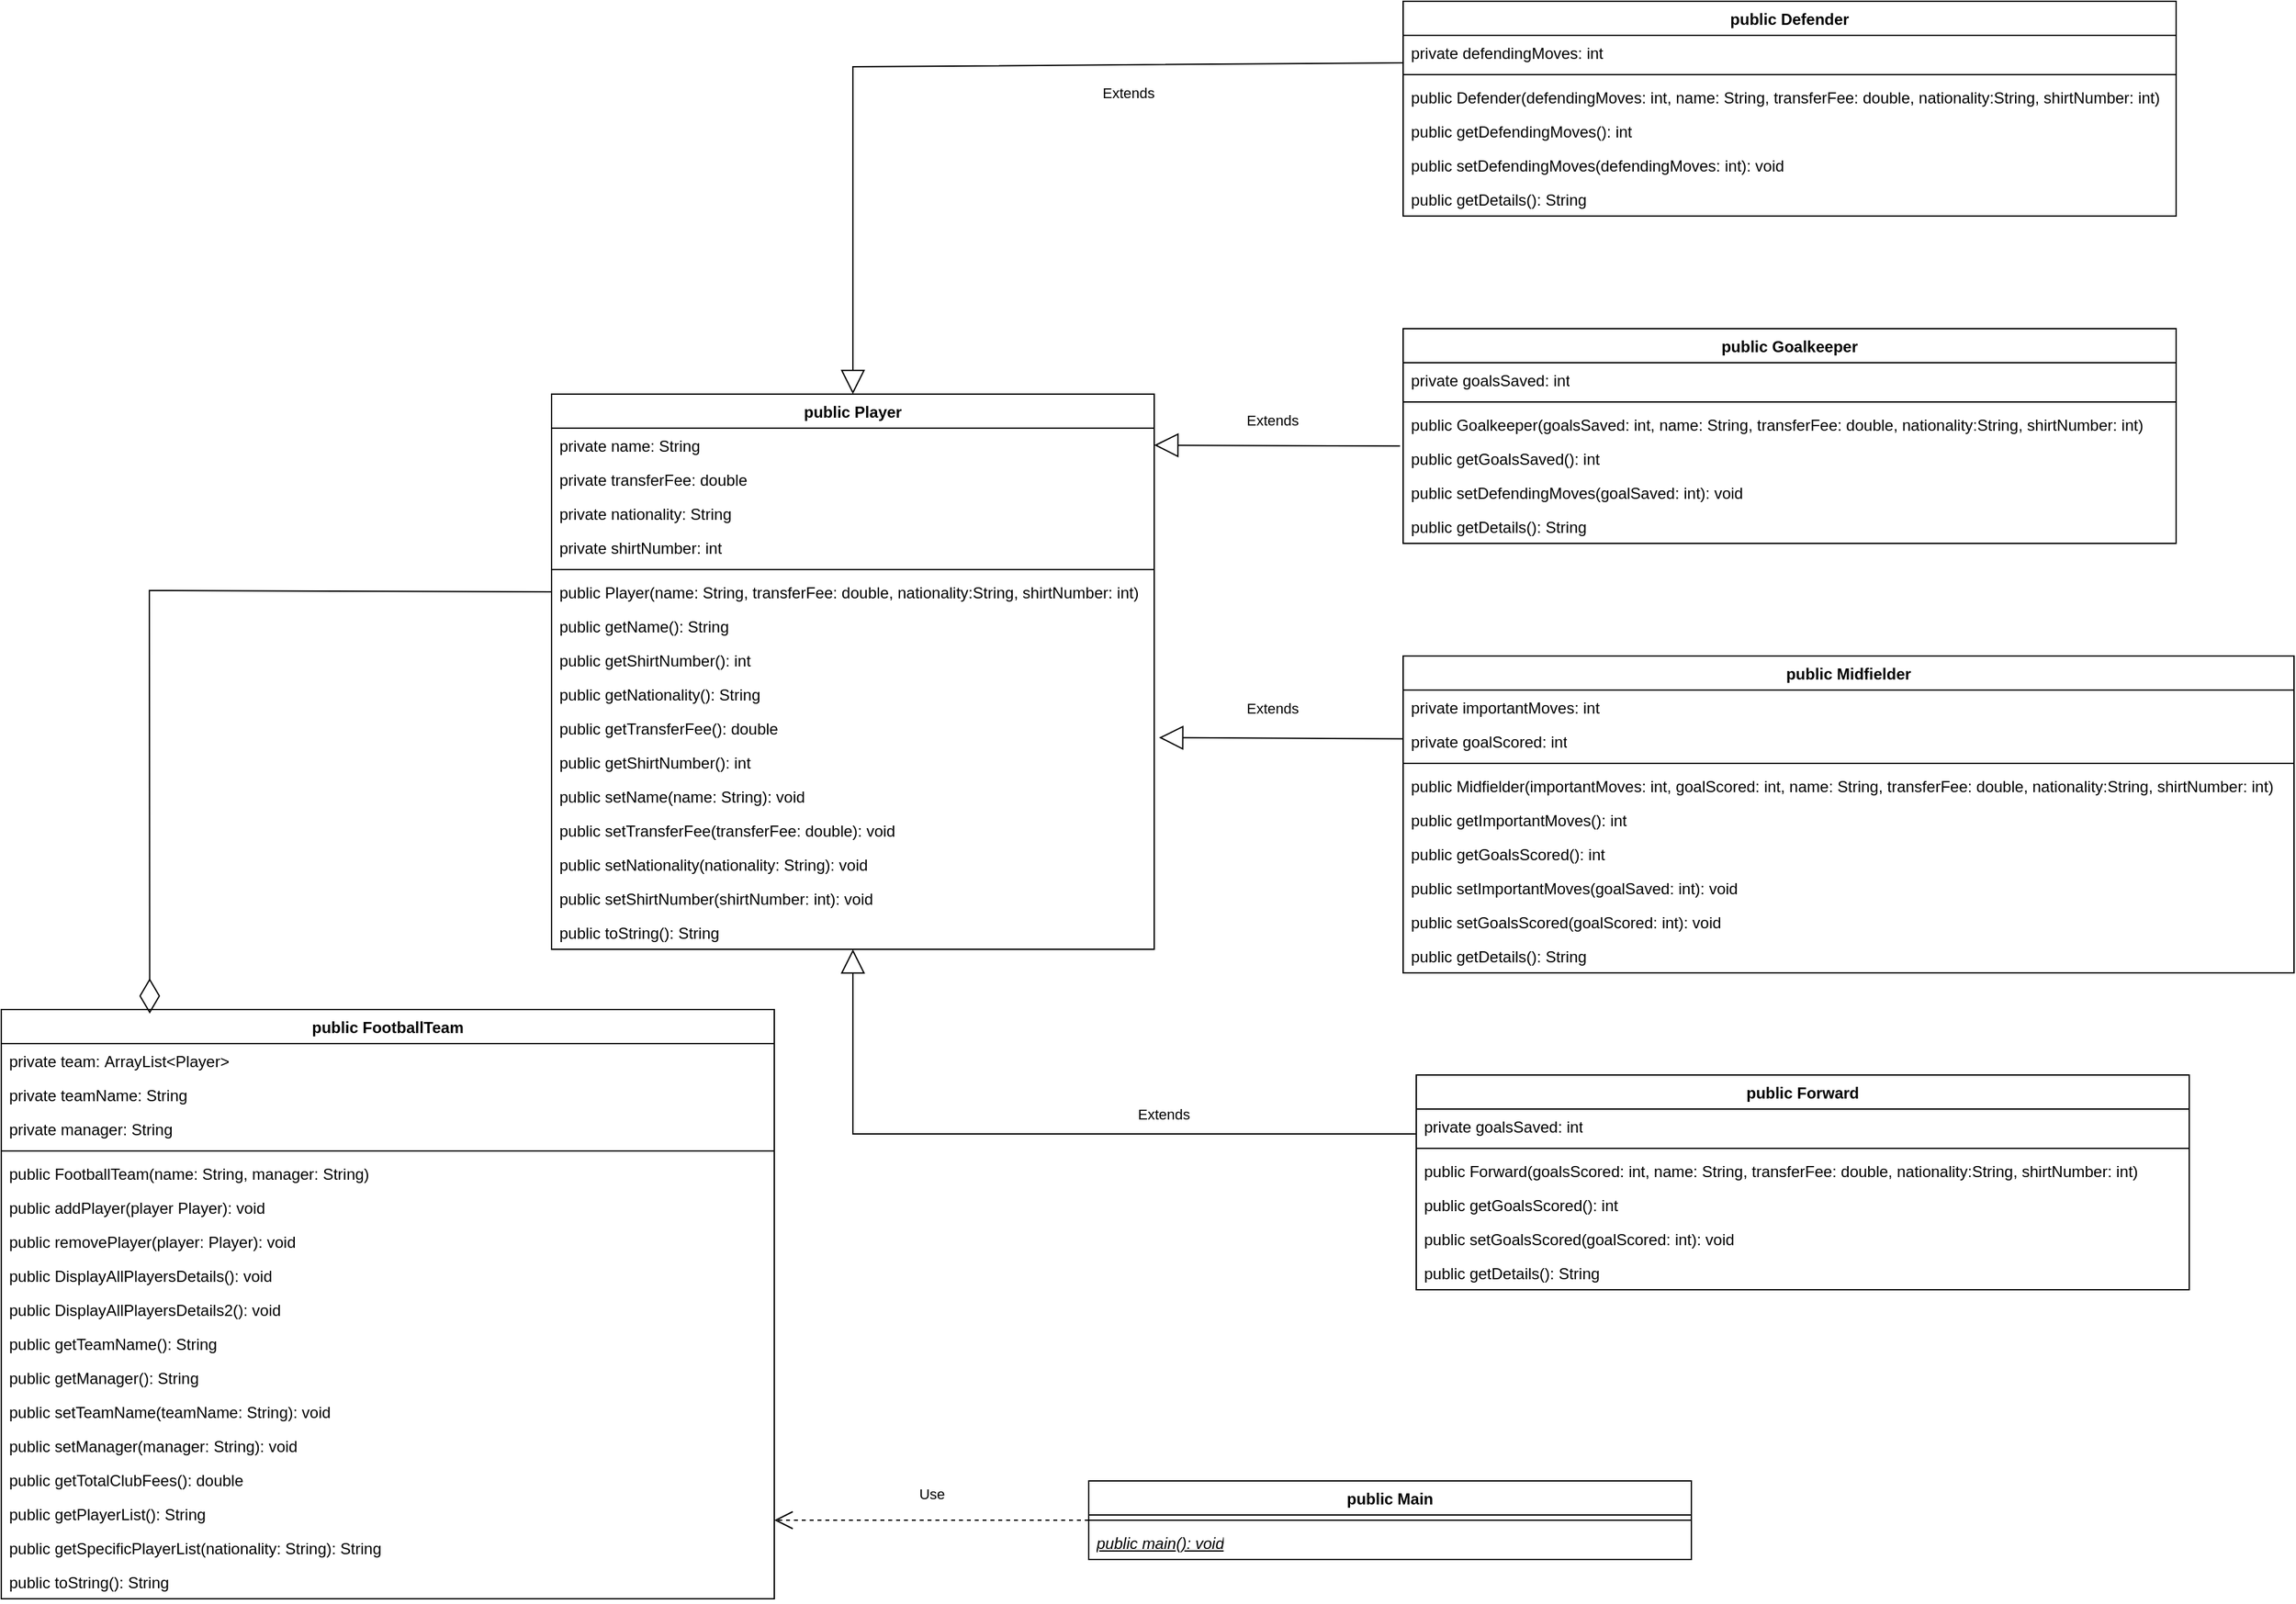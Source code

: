 <mxfile version="22.0.3" type="device">
  <diagram name="Page-1" id="KKcUXzIKnii6OouCtwDt">
    <mxGraphModel dx="2688" dy="1025" grid="1" gridSize="10" guides="1" tooltips="1" connect="1" arrows="1" fold="1" page="1" pageScale="1" pageWidth="1169" pageHeight="827" math="0" shadow="0">
      <root>
        <mxCell id="0" />
        <mxCell id="1" parent="0" />
        <mxCell id="H3LuBVv3YTx0aNF6VlYz-1" value="public Player" style="swimlane;fontStyle=1;align=center;verticalAlign=top;childLayout=stackLayout;horizontal=1;startSize=26;horizontalStack=0;resizeParent=1;resizeParentMax=0;resizeLast=0;collapsible=1;marginBottom=0;whiteSpace=wrap;html=1;" vertex="1" parent="1">
          <mxGeometry x="-350" y="550" width="460" height="424" as="geometry" />
        </mxCell>
        <mxCell id="H3LuBVv3YTx0aNF6VlYz-2" value="private name: String" style="text;strokeColor=none;fillColor=none;align=left;verticalAlign=top;spacingLeft=4;spacingRight=4;overflow=hidden;rotatable=0;points=[[0,0.5],[1,0.5]];portConstraint=eastwest;whiteSpace=wrap;html=1;" vertex="1" parent="H3LuBVv3YTx0aNF6VlYz-1">
          <mxGeometry y="26" width="460" height="26" as="geometry" />
        </mxCell>
        <mxCell id="H3LuBVv3YTx0aNF6VlYz-5" value="private transferFee: double" style="text;strokeColor=none;fillColor=none;align=left;verticalAlign=top;spacingLeft=4;spacingRight=4;overflow=hidden;rotatable=0;points=[[0,0.5],[1,0.5]];portConstraint=eastwest;whiteSpace=wrap;html=1;" vertex="1" parent="H3LuBVv3YTx0aNF6VlYz-1">
          <mxGeometry y="52" width="460" height="26" as="geometry" />
        </mxCell>
        <mxCell id="H3LuBVv3YTx0aNF6VlYz-6" value="private nationality: String" style="text;strokeColor=none;fillColor=none;align=left;verticalAlign=top;spacingLeft=4;spacingRight=4;overflow=hidden;rotatable=0;points=[[0,0.5],[1,0.5]];portConstraint=eastwest;whiteSpace=wrap;html=1;" vertex="1" parent="H3LuBVv3YTx0aNF6VlYz-1">
          <mxGeometry y="78" width="460" height="26" as="geometry" />
        </mxCell>
        <mxCell id="H3LuBVv3YTx0aNF6VlYz-7" value="private&amp;nbsp;shirtNumber&lt;span style=&quot;background-color: initial;&quot;&gt;: int&lt;/span&gt;" style="text;strokeColor=none;fillColor=none;align=left;verticalAlign=top;spacingLeft=4;spacingRight=4;overflow=hidden;rotatable=0;points=[[0,0.5],[1,0.5]];portConstraint=eastwest;whiteSpace=wrap;html=1;" vertex="1" parent="H3LuBVv3YTx0aNF6VlYz-1">
          <mxGeometry y="104" width="460" height="26" as="geometry" />
        </mxCell>
        <mxCell id="H3LuBVv3YTx0aNF6VlYz-3" value="" style="line;strokeWidth=1;fillColor=none;align=left;verticalAlign=middle;spacingTop=-1;spacingLeft=3;spacingRight=3;rotatable=0;labelPosition=right;points=[];portConstraint=eastwest;strokeColor=inherit;" vertex="1" parent="H3LuBVv3YTx0aNF6VlYz-1">
          <mxGeometry y="130" width="460" height="8" as="geometry" />
        </mxCell>
        <mxCell id="H3LuBVv3YTx0aNF6VlYz-4" value="public Player(name: String, transferFee: double, nationality:String, shirtNumber: int)" style="text;strokeColor=none;fillColor=none;align=left;verticalAlign=top;spacingLeft=4;spacingRight=4;overflow=hidden;rotatable=0;points=[[0,0.5],[1,0.5]];portConstraint=eastwest;whiteSpace=wrap;html=1;" vertex="1" parent="H3LuBVv3YTx0aNF6VlYz-1">
          <mxGeometry y="138" width="460" height="26" as="geometry" />
        </mxCell>
        <mxCell id="H3LuBVv3YTx0aNF6VlYz-8" value="public getName(): String" style="text;strokeColor=none;fillColor=none;align=left;verticalAlign=top;spacingLeft=4;spacingRight=4;overflow=hidden;rotatable=0;points=[[0,0.5],[1,0.5]];portConstraint=eastwest;whiteSpace=wrap;html=1;" vertex="1" parent="H3LuBVv3YTx0aNF6VlYz-1">
          <mxGeometry y="164" width="460" height="26" as="geometry" />
        </mxCell>
        <mxCell id="H3LuBVv3YTx0aNF6VlYz-9" value="public getShirtNumber(): int" style="text;strokeColor=none;fillColor=none;align=left;verticalAlign=top;spacingLeft=4;spacingRight=4;overflow=hidden;rotatable=0;points=[[0,0.5],[1,0.5]];portConstraint=eastwest;whiteSpace=wrap;html=1;" vertex="1" parent="H3LuBVv3YTx0aNF6VlYz-1">
          <mxGeometry y="190" width="460" height="26" as="geometry" />
        </mxCell>
        <mxCell id="H3LuBVv3YTx0aNF6VlYz-10" value="public getNationality(): String" style="text;strokeColor=none;fillColor=none;align=left;verticalAlign=top;spacingLeft=4;spacingRight=4;overflow=hidden;rotatable=0;points=[[0,0.5],[1,0.5]];portConstraint=eastwest;whiteSpace=wrap;html=1;" vertex="1" parent="H3LuBVv3YTx0aNF6VlYz-1">
          <mxGeometry y="216" width="460" height="26" as="geometry" />
        </mxCell>
        <mxCell id="H3LuBVv3YTx0aNF6VlYz-11" value="public getTransferFee(): double" style="text;strokeColor=none;fillColor=none;align=left;verticalAlign=top;spacingLeft=4;spacingRight=4;overflow=hidden;rotatable=0;points=[[0,0.5],[1,0.5]];portConstraint=eastwest;whiteSpace=wrap;html=1;" vertex="1" parent="H3LuBVv3YTx0aNF6VlYz-1">
          <mxGeometry y="242" width="460" height="26" as="geometry" />
        </mxCell>
        <mxCell id="H3LuBVv3YTx0aNF6VlYz-95" value="public getShirtNumber(): int" style="text;strokeColor=none;fillColor=none;align=left;verticalAlign=top;spacingLeft=4;spacingRight=4;overflow=hidden;rotatable=0;points=[[0,0.5],[1,0.5]];portConstraint=eastwest;whiteSpace=wrap;html=1;" vertex="1" parent="H3LuBVv3YTx0aNF6VlYz-1">
          <mxGeometry y="268" width="460" height="26" as="geometry" />
        </mxCell>
        <mxCell id="H3LuBVv3YTx0aNF6VlYz-12" value="public setName(name: String): void" style="text;strokeColor=none;fillColor=none;align=left;verticalAlign=top;spacingLeft=4;spacingRight=4;overflow=hidden;rotatable=0;points=[[0,0.5],[1,0.5]];portConstraint=eastwest;whiteSpace=wrap;html=1;" vertex="1" parent="H3LuBVv3YTx0aNF6VlYz-1">
          <mxGeometry y="294" width="460" height="26" as="geometry" />
        </mxCell>
        <mxCell id="H3LuBVv3YTx0aNF6VlYz-13" value="public setTransferFee(transferFee: double): void" style="text;strokeColor=none;fillColor=none;align=left;verticalAlign=top;spacingLeft=4;spacingRight=4;overflow=hidden;rotatable=0;points=[[0,0.5],[1,0.5]];portConstraint=eastwest;whiteSpace=wrap;html=1;" vertex="1" parent="H3LuBVv3YTx0aNF6VlYz-1">
          <mxGeometry y="320" width="460" height="26" as="geometry" />
        </mxCell>
        <mxCell id="H3LuBVv3YTx0aNF6VlYz-14" value="public setNationality(nationality: String): void" style="text;strokeColor=none;fillColor=none;align=left;verticalAlign=top;spacingLeft=4;spacingRight=4;overflow=hidden;rotatable=0;points=[[0,0.5],[1,0.5]];portConstraint=eastwest;whiteSpace=wrap;html=1;" vertex="1" parent="H3LuBVv3YTx0aNF6VlYz-1">
          <mxGeometry y="346" width="460" height="26" as="geometry" />
        </mxCell>
        <mxCell id="H3LuBVv3YTx0aNF6VlYz-96" value="public setShirtNumber(shirtNumber: int): void" style="text;strokeColor=none;fillColor=none;align=left;verticalAlign=top;spacingLeft=4;spacingRight=4;overflow=hidden;rotatable=0;points=[[0,0.5],[1,0.5]];portConstraint=eastwest;whiteSpace=wrap;html=1;" vertex="1" parent="H3LuBVv3YTx0aNF6VlYz-1">
          <mxGeometry y="372" width="460" height="26" as="geometry" />
        </mxCell>
        <mxCell id="H3LuBVv3YTx0aNF6VlYz-15" value="public toString(): String" style="text;strokeColor=none;fillColor=none;align=left;verticalAlign=top;spacingLeft=4;spacingRight=4;overflow=hidden;rotatable=0;points=[[0,0.5],[1,0.5]];portConstraint=eastwest;whiteSpace=wrap;html=1;" vertex="1" parent="H3LuBVv3YTx0aNF6VlYz-1">
          <mxGeometry y="398" width="460" height="26" as="geometry" />
        </mxCell>
        <mxCell id="H3LuBVv3YTx0aNF6VlYz-16" value="public&amp;nbsp;Defender" style="swimlane;fontStyle=1;align=center;verticalAlign=top;childLayout=stackLayout;horizontal=1;startSize=26;horizontalStack=0;resizeParent=1;resizeParentMax=0;resizeLast=0;collapsible=1;marginBottom=0;whiteSpace=wrap;html=1;" vertex="1" parent="1">
          <mxGeometry x="300" y="250" width="590" height="164" as="geometry" />
        </mxCell>
        <mxCell id="H3LuBVv3YTx0aNF6VlYz-17" value="private&amp;nbsp;defendingMoves&lt;span style=&quot;background-color: initial;&quot;&gt;: int&lt;/span&gt;" style="text;strokeColor=none;fillColor=none;align=left;verticalAlign=top;spacingLeft=4;spacingRight=4;overflow=hidden;rotatable=0;points=[[0,0.5],[1,0.5]];portConstraint=eastwest;whiteSpace=wrap;html=1;" vertex="1" parent="H3LuBVv3YTx0aNF6VlYz-16">
          <mxGeometry y="26" width="590" height="26" as="geometry" />
        </mxCell>
        <mxCell id="H3LuBVv3YTx0aNF6VlYz-21" value="" style="line;strokeWidth=1;fillColor=none;align=left;verticalAlign=middle;spacingTop=-1;spacingLeft=3;spacingRight=3;rotatable=0;labelPosition=right;points=[];portConstraint=eastwest;strokeColor=inherit;" vertex="1" parent="H3LuBVv3YTx0aNF6VlYz-16">
          <mxGeometry y="52" width="590" height="8" as="geometry" />
        </mxCell>
        <mxCell id="H3LuBVv3YTx0aNF6VlYz-22" value="public Defender(defendingMoves: int, name: String, transferFee: double, nationality:String, shirtNumber: int)" style="text;strokeColor=none;fillColor=none;align=left;verticalAlign=top;spacingLeft=4;spacingRight=4;overflow=hidden;rotatable=0;points=[[0,0.5],[1,0.5]];portConstraint=eastwest;whiteSpace=wrap;html=1;" vertex="1" parent="H3LuBVv3YTx0aNF6VlYz-16">
          <mxGeometry y="60" width="590" height="26" as="geometry" />
        </mxCell>
        <mxCell id="H3LuBVv3YTx0aNF6VlYz-23" value="public getDefendingMoves(): int" style="text;strokeColor=none;fillColor=none;align=left;verticalAlign=top;spacingLeft=4;spacingRight=4;overflow=hidden;rotatable=0;points=[[0,0.5],[1,0.5]];portConstraint=eastwest;whiteSpace=wrap;html=1;" vertex="1" parent="H3LuBVv3YTx0aNF6VlYz-16">
          <mxGeometry y="86" width="590" height="26" as="geometry" />
        </mxCell>
        <mxCell id="H3LuBVv3YTx0aNF6VlYz-27" value="public setDefendingMoves(defendingMoves: int): void" style="text;strokeColor=none;fillColor=none;align=left;verticalAlign=top;spacingLeft=4;spacingRight=4;overflow=hidden;rotatable=0;points=[[0,0.5],[1,0.5]];portConstraint=eastwest;whiteSpace=wrap;html=1;" vertex="1" parent="H3LuBVv3YTx0aNF6VlYz-16">
          <mxGeometry y="112" width="590" height="26" as="geometry" />
        </mxCell>
        <mxCell id="H3LuBVv3YTx0aNF6VlYz-30" value="public getDetails(): String" style="text;strokeColor=none;fillColor=none;align=left;verticalAlign=top;spacingLeft=4;spacingRight=4;overflow=hidden;rotatable=0;points=[[0,0.5],[1,0.5]];portConstraint=eastwest;whiteSpace=wrap;html=1;" vertex="1" parent="H3LuBVv3YTx0aNF6VlYz-16">
          <mxGeometry y="138" width="590" height="26" as="geometry" />
        </mxCell>
        <mxCell id="H3LuBVv3YTx0aNF6VlYz-31" value="public&amp;nbsp;Goalkeeper" style="swimlane;fontStyle=1;align=center;verticalAlign=top;childLayout=stackLayout;horizontal=1;startSize=26;horizontalStack=0;resizeParent=1;resizeParentMax=0;resizeLast=0;collapsible=1;marginBottom=0;whiteSpace=wrap;html=1;" vertex="1" parent="1">
          <mxGeometry x="300" y="500" width="590" height="164" as="geometry" />
        </mxCell>
        <mxCell id="H3LuBVv3YTx0aNF6VlYz-32" value="private&amp;nbsp;goalsSaved&lt;span style=&quot;background-color: initial;&quot;&gt;: int&lt;/span&gt;" style="text;strokeColor=none;fillColor=none;align=left;verticalAlign=top;spacingLeft=4;spacingRight=4;overflow=hidden;rotatable=0;points=[[0,0.5],[1,0.5]];portConstraint=eastwest;whiteSpace=wrap;html=1;" vertex="1" parent="H3LuBVv3YTx0aNF6VlYz-31">
          <mxGeometry y="26" width="590" height="26" as="geometry" />
        </mxCell>
        <mxCell id="H3LuBVv3YTx0aNF6VlYz-33" value="" style="line;strokeWidth=1;fillColor=none;align=left;verticalAlign=middle;spacingTop=-1;spacingLeft=3;spacingRight=3;rotatable=0;labelPosition=right;points=[];portConstraint=eastwest;strokeColor=inherit;" vertex="1" parent="H3LuBVv3YTx0aNF6VlYz-31">
          <mxGeometry y="52" width="590" height="8" as="geometry" />
        </mxCell>
        <mxCell id="H3LuBVv3YTx0aNF6VlYz-34" value="public Goalkeeper(goalsSaved&lt;span style=&quot;background-color: initial;&quot;&gt;: int, name: String, transferFee: double, nationality:String, shirtNumber: int)&lt;/span&gt;" style="text;strokeColor=none;fillColor=none;align=left;verticalAlign=top;spacingLeft=4;spacingRight=4;overflow=hidden;rotatable=0;points=[[0,0.5],[1,0.5]];portConstraint=eastwest;whiteSpace=wrap;html=1;" vertex="1" parent="H3LuBVv3YTx0aNF6VlYz-31">
          <mxGeometry y="60" width="590" height="26" as="geometry" />
        </mxCell>
        <mxCell id="H3LuBVv3YTx0aNF6VlYz-35" value="public&amp;nbsp;getGoalsSaved&lt;span style=&quot;background-color: initial;&quot;&gt;(): int&lt;/span&gt;" style="text;strokeColor=none;fillColor=none;align=left;verticalAlign=top;spacingLeft=4;spacingRight=4;overflow=hidden;rotatable=0;points=[[0,0.5],[1,0.5]];portConstraint=eastwest;whiteSpace=wrap;html=1;" vertex="1" parent="H3LuBVv3YTx0aNF6VlYz-31">
          <mxGeometry y="86" width="590" height="26" as="geometry" />
        </mxCell>
        <mxCell id="H3LuBVv3YTx0aNF6VlYz-36" value="public setDefendingMoves(goalSaved: int): void" style="text;strokeColor=none;fillColor=none;align=left;verticalAlign=top;spacingLeft=4;spacingRight=4;overflow=hidden;rotatable=0;points=[[0,0.5],[1,0.5]];portConstraint=eastwest;whiteSpace=wrap;html=1;" vertex="1" parent="H3LuBVv3YTx0aNF6VlYz-31">
          <mxGeometry y="112" width="590" height="26" as="geometry" />
        </mxCell>
        <mxCell id="H3LuBVv3YTx0aNF6VlYz-37" value="public getDetails(): String" style="text;strokeColor=none;fillColor=none;align=left;verticalAlign=top;spacingLeft=4;spacingRight=4;overflow=hidden;rotatable=0;points=[[0,0.5],[1,0.5]];portConstraint=eastwest;whiteSpace=wrap;html=1;" vertex="1" parent="H3LuBVv3YTx0aNF6VlYz-31">
          <mxGeometry y="138" width="590" height="26" as="geometry" />
        </mxCell>
        <mxCell id="H3LuBVv3YTx0aNF6VlYz-38" value="public&amp;nbsp;Midfielder" style="swimlane;fontStyle=1;align=center;verticalAlign=top;childLayout=stackLayout;horizontal=1;startSize=26;horizontalStack=0;resizeParent=1;resizeParentMax=0;resizeLast=0;collapsible=1;marginBottom=0;whiteSpace=wrap;html=1;" vertex="1" parent="1">
          <mxGeometry x="300" y="750" width="680" height="242" as="geometry" />
        </mxCell>
        <mxCell id="H3LuBVv3YTx0aNF6VlYz-39" value="private&amp;nbsp;importantMoves&lt;span style=&quot;background-color: initial;&quot;&gt;: int&lt;/span&gt;" style="text;strokeColor=none;fillColor=none;align=left;verticalAlign=top;spacingLeft=4;spacingRight=4;overflow=hidden;rotatable=0;points=[[0,0.5],[1,0.5]];portConstraint=eastwest;whiteSpace=wrap;html=1;" vertex="1" parent="H3LuBVv3YTx0aNF6VlYz-38">
          <mxGeometry y="26" width="680" height="26" as="geometry" />
        </mxCell>
        <mxCell id="H3LuBVv3YTx0aNF6VlYz-45" value="private&amp;nbsp;goalScored&lt;span style=&quot;background-color: initial;&quot;&gt;: int&lt;/span&gt;" style="text;strokeColor=none;fillColor=none;align=left;verticalAlign=top;spacingLeft=4;spacingRight=4;overflow=hidden;rotatable=0;points=[[0,0.5],[1,0.5]];portConstraint=eastwest;whiteSpace=wrap;html=1;" vertex="1" parent="H3LuBVv3YTx0aNF6VlYz-38">
          <mxGeometry y="52" width="680" height="26" as="geometry" />
        </mxCell>
        <mxCell id="H3LuBVv3YTx0aNF6VlYz-40" value="" style="line;strokeWidth=1;fillColor=none;align=left;verticalAlign=middle;spacingTop=-1;spacingLeft=3;spacingRight=3;rotatable=0;labelPosition=right;points=[];portConstraint=eastwest;strokeColor=inherit;" vertex="1" parent="H3LuBVv3YTx0aNF6VlYz-38">
          <mxGeometry y="78" width="680" height="8" as="geometry" />
        </mxCell>
        <mxCell id="H3LuBVv3YTx0aNF6VlYz-41" value="public Midfielder(importantMoves&lt;span style=&quot;background-color: initial;&quot;&gt;: int, goalScored: int, name: String, transferFee: double, nationality:String, shirtNumber: int)&lt;/span&gt;" style="text;strokeColor=none;fillColor=none;align=left;verticalAlign=top;spacingLeft=4;spacingRight=4;overflow=hidden;rotatable=0;points=[[0,0.5],[1,0.5]];portConstraint=eastwest;whiteSpace=wrap;html=1;" vertex="1" parent="H3LuBVv3YTx0aNF6VlYz-38">
          <mxGeometry y="86" width="680" height="26" as="geometry" />
        </mxCell>
        <mxCell id="H3LuBVv3YTx0aNF6VlYz-42" value="public&amp;nbsp;getImportantMoves&lt;span style=&quot;background-color: initial;&quot;&gt;(): int&lt;/span&gt;" style="text;strokeColor=none;fillColor=none;align=left;verticalAlign=top;spacingLeft=4;spacingRight=4;overflow=hidden;rotatable=0;points=[[0,0.5],[1,0.5]];portConstraint=eastwest;whiteSpace=wrap;html=1;" vertex="1" parent="H3LuBVv3YTx0aNF6VlYz-38">
          <mxGeometry y="112" width="680" height="26" as="geometry" />
        </mxCell>
        <mxCell id="H3LuBVv3YTx0aNF6VlYz-46" value="public&amp;nbsp;getGoalsScored&lt;span style=&quot;background-color: initial;&quot;&gt;(): int&lt;/span&gt;" style="text;strokeColor=none;fillColor=none;align=left;verticalAlign=top;spacingLeft=4;spacingRight=4;overflow=hidden;rotatable=0;points=[[0,0.5],[1,0.5]];portConstraint=eastwest;whiteSpace=wrap;html=1;" vertex="1" parent="H3LuBVv3YTx0aNF6VlYz-38">
          <mxGeometry y="138" width="680" height="26" as="geometry" />
        </mxCell>
        <mxCell id="H3LuBVv3YTx0aNF6VlYz-43" value="public setImportantMoves(goalSaved: int): void" style="text;strokeColor=none;fillColor=none;align=left;verticalAlign=top;spacingLeft=4;spacingRight=4;overflow=hidden;rotatable=0;points=[[0,0.5],[1,0.5]];portConstraint=eastwest;whiteSpace=wrap;html=1;" vertex="1" parent="H3LuBVv3YTx0aNF6VlYz-38">
          <mxGeometry y="164" width="680" height="26" as="geometry" />
        </mxCell>
        <mxCell id="H3LuBVv3YTx0aNF6VlYz-47" value="public setGoalsScored(goalScored: int): void" style="text;strokeColor=none;fillColor=none;align=left;verticalAlign=top;spacingLeft=4;spacingRight=4;overflow=hidden;rotatable=0;points=[[0,0.5],[1,0.5]];portConstraint=eastwest;whiteSpace=wrap;html=1;" vertex="1" parent="H3LuBVv3YTx0aNF6VlYz-38">
          <mxGeometry y="190" width="680" height="26" as="geometry" />
        </mxCell>
        <mxCell id="H3LuBVv3YTx0aNF6VlYz-44" value="public getDetails(): String" style="text;strokeColor=none;fillColor=none;align=left;verticalAlign=top;spacingLeft=4;spacingRight=4;overflow=hidden;rotatable=0;points=[[0,0.5],[1,0.5]];portConstraint=eastwest;whiteSpace=wrap;html=1;" vertex="1" parent="H3LuBVv3YTx0aNF6VlYz-38">
          <mxGeometry y="216" width="680" height="26" as="geometry" />
        </mxCell>
        <mxCell id="H3LuBVv3YTx0aNF6VlYz-48" value="public&amp;nbsp;Forward" style="swimlane;fontStyle=1;align=center;verticalAlign=top;childLayout=stackLayout;horizontal=1;startSize=26;horizontalStack=0;resizeParent=1;resizeParentMax=0;resizeLast=0;collapsible=1;marginBottom=0;whiteSpace=wrap;html=1;" vertex="1" parent="1">
          <mxGeometry x="310" y="1070" width="590" height="164" as="geometry" />
        </mxCell>
        <mxCell id="H3LuBVv3YTx0aNF6VlYz-49" value="private&amp;nbsp;goalsSaved&lt;span style=&quot;background-color: initial;&quot;&gt;: int&lt;/span&gt;" style="text;strokeColor=none;fillColor=none;align=left;verticalAlign=top;spacingLeft=4;spacingRight=4;overflow=hidden;rotatable=0;points=[[0,0.5],[1,0.5]];portConstraint=eastwest;whiteSpace=wrap;html=1;" vertex="1" parent="H3LuBVv3YTx0aNF6VlYz-48">
          <mxGeometry y="26" width="590" height="26" as="geometry" />
        </mxCell>
        <mxCell id="H3LuBVv3YTx0aNF6VlYz-50" value="" style="line;strokeWidth=1;fillColor=none;align=left;verticalAlign=middle;spacingTop=-1;spacingLeft=3;spacingRight=3;rotatable=0;labelPosition=right;points=[];portConstraint=eastwest;strokeColor=inherit;" vertex="1" parent="H3LuBVv3YTx0aNF6VlYz-48">
          <mxGeometry y="52" width="590" height="8" as="geometry" />
        </mxCell>
        <mxCell id="H3LuBVv3YTx0aNF6VlYz-51" value="public Forward(goalsScored&lt;span style=&quot;background-color: initial;&quot;&gt;: int, name: String, transferFee: double, nationality:String, shirtNumber: int)&lt;/span&gt;" style="text;strokeColor=none;fillColor=none;align=left;verticalAlign=top;spacingLeft=4;spacingRight=4;overflow=hidden;rotatable=0;points=[[0,0.5],[1,0.5]];portConstraint=eastwest;whiteSpace=wrap;html=1;" vertex="1" parent="H3LuBVv3YTx0aNF6VlYz-48">
          <mxGeometry y="60" width="590" height="26" as="geometry" />
        </mxCell>
        <mxCell id="H3LuBVv3YTx0aNF6VlYz-52" value="public&amp;nbsp;getGoalsScored&lt;span style=&quot;background-color: initial;&quot;&gt;(): int&lt;/span&gt;" style="text;strokeColor=none;fillColor=none;align=left;verticalAlign=top;spacingLeft=4;spacingRight=4;overflow=hidden;rotatable=0;points=[[0,0.5],[1,0.5]];portConstraint=eastwest;whiteSpace=wrap;html=1;" vertex="1" parent="H3LuBVv3YTx0aNF6VlYz-48">
          <mxGeometry y="86" width="590" height="26" as="geometry" />
        </mxCell>
        <mxCell id="H3LuBVv3YTx0aNF6VlYz-53" value="public setGoalsScored(goalScored: int): void" style="text;strokeColor=none;fillColor=none;align=left;verticalAlign=top;spacingLeft=4;spacingRight=4;overflow=hidden;rotatable=0;points=[[0,0.5],[1,0.5]];portConstraint=eastwest;whiteSpace=wrap;html=1;" vertex="1" parent="H3LuBVv3YTx0aNF6VlYz-48">
          <mxGeometry y="112" width="590" height="26" as="geometry" />
        </mxCell>
        <mxCell id="H3LuBVv3YTx0aNF6VlYz-54" value="public getDetails(): String" style="text;strokeColor=none;fillColor=none;align=left;verticalAlign=top;spacingLeft=4;spacingRight=4;overflow=hidden;rotatable=0;points=[[0,0.5],[1,0.5]];portConstraint=eastwest;whiteSpace=wrap;html=1;" vertex="1" parent="H3LuBVv3YTx0aNF6VlYz-48">
          <mxGeometry y="138" width="590" height="26" as="geometry" />
        </mxCell>
        <mxCell id="H3LuBVv3YTx0aNF6VlYz-55" value="public&amp;nbsp;FootballTeam" style="swimlane;fontStyle=1;align=center;verticalAlign=top;childLayout=stackLayout;horizontal=1;startSize=26;horizontalStack=0;resizeParent=1;resizeParentMax=0;resizeLast=0;collapsible=1;marginBottom=0;whiteSpace=wrap;html=1;" vertex="1" parent="1">
          <mxGeometry x="-770" y="1020" width="590" height="450" as="geometry" />
        </mxCell>
        <mxCell id="H3LuBVv3YTx0aNF6VlYz-56" value="private&amp;nbsp;team&lt;span style=&quot;background-color: initial;&quot;&gt;:&amp;nbsp;&lt;/span&gt;ArrayList&amp;lt;Player&amp;gt;" style="text;strokeColor=none;fillColor=none;align=left;verticalAlign=top;spacingLeft=4;spacingRight=4;overflow=hidden;rotatable=0;points=[[0,0.5],[1,0.5]];portConstraint=eastwest;whiteSpace=wrap;html=1;" vertex="1" parent="H3LuBVv3YTx0aNF6VlYz-55">
          <mxGeometry y="26" width="590" height="26" as="geometry" />
        </mxCell>
        <mxCell id="H3LuBVv3YTx0aNF6VlYz-62" value="private&amp;nbsp;teamName&lt;span style=&quot;background-color: initial;&quot;&gt;:&amp;nbsp;&lt;/span&gt;String" style="text;strokeColor=none;fillColor=none;align=left;verticalAlign=top;spacingLeft=4;spacingRight=4;overflow=hidden;rotatable=0;points=[[0,0.5],[1,0.5]];portConstraint=eastwest;whiteSpace=wrap;html=1;" vertex="1" parent="H3LuBVv3YTx0aNF6VlYz-55">
          <mxGeometry y="52" width="590" height="26" as="geometry" />
        </mxCell>
        <mxCell id="H3LuBVv3YTx0aNF6VlYz-63" value="private&amp;nbsp;manager&lt;span style=&quot;background-color: initial;&quot;&gt;:&amp;nbsp;&lt;/span&gt;String" style="text;strokeColor=none;fillColor=none;align=left;verticalAlign=top;spacingLeft=4;spacingRight=4;overflow=hidden;rotatable=0;points=[[0,0.5],[1,0.5]];portConstraint=eastwest;whiteSpace=wrap;html=1;" vertex="1" parent="H3LuBVv3YTx0aNF6VlYz-55">
          <mxGeometry y="78" width="590" height="26" as="geometry" />
        </mxCell>
        <mxCell id="H3LuBVv3YTx0aNF6VlYz-57" value="" style="line;strokeWidth=1;fillColor=none;align=left;verticalAlign=middle;spacingTop=-1;spacingLeft=3;spacingRight=3;rotatable=0;labelPosition=right;points=[];portConstraint=eastwest;strokeColor=inherit;" vertex="1" parent="H3LuBVv3YTx0aNF6VlYz-55">
          <mxGeometry y="104" width="590" height="8" as="geometry" />
        </mxCell>
        <mxCell id="H3LuBVv3YTx0aNF6VlYz-58" value="public FootballTeam(name&lt;span style=&quot;background-color: initial;&quot;&gt;: String, manager: String)&lt;/span&gt;" style="text;strokeColor=none;fillColor=none;align=left;verticalAlign=top;spacingLeft=4;spacingRight=4;overflow=hidden;rotatable=0;points=[[0,0.5],[1,0.5]];portConstraint=eastwest;whiteSpace=wrap;html=1;" vertex="1" parent="H3LuBVv3YTx0aNF6VlYz-55">
          <mxGeometry y="112" width="590" height="26" as="geometry" />
        </mxCell>
        <mxCell id="H3LuBVv3YTx0aNF6VlYz-59" value="public&amp;nbsp;addPlayer&lt;span style=&quot;background-color: initial;&quot;&gt;(player Player): void&lt;/span&gt;" style="text;strokeColor=none;fillColor=none;align=left;verticalAlign=top;spacingLeft=4;spacingRight=4;overflow=hidden;rotatable=0;points=[[0,0.5],[1,0.5]];portConstraint=eastwest;whiteSpace=wrap;html=1;" vertex="1" parent="H3LuBVv3YTx0aNF6VlYz-55">
          <mxGeometry y="138" width="590" height="26" as="geometry" />
        </mxCell>
        <mxCell id="H3LuBVv3YTx0aNF6VlYz-60" value="public removePlayer(player: Player): void" style="text;strokeColor=none;fillColor=none;align=left;verticalAlign=top;spacingLeft=4;spacingRight=4;overflow=hidden;rotatable=0;points=[[0,0.5],[1,0.5]];portConstraint=eastwest;whiteSpace=wrap;html=1;" vertex="1" parent="H3LuBVv3YTx0aNF6VlYz-55">
          <mxGeometry y="164" width="590" height="26" as="geometry" />
        </mxCell>
        <mxCell id="H3LuBVv3YTx0aNF6VlYz-61" value="public DisplayAllPlayersDetails(): void" style="text;strokeColor=none;fillColor=none;align=left;verticalAlign=top;spacingLeft=4;spacingRight=4;overflow=hidden;rotatable=0;points=[[0,0.5],[1,0.5]];portConstraint=eastwest;whiteSpace=wrap;html=1;" vertex="1" parent="H3LuBVv3YTx0aNF6VlYz-55">
          <mxGeometry y="190" width="590" height="26" as="geometry" />
        </mxCell>
        <mxCell id="H3LuBVv3YTx0aNF6VlYz-64" value="public DisplayAllPlayersDetails2(): void" style="text;strokeColor=none;fillColor=none;align=left;verticalAlign=top;spacingLeft=4;spacingRight=4;overflow=hidden;rotatable=0;points=[[0,0.5],[1,0.5]];portConstraint=eastwest;whiteSpace=wrap;html=1;" vertex="1" parent="H3LuBVv3YTx0aNF6VlYz-55">
          <mxGeometry y="216" width="590" height="26" as="geometry" />
        </mxCell>
        <mxCell id="H3LuBVv3YTx0aNF6VlYz-65" value="public getTeamName(): String" style="text;strokeColor=none;fillColor=none;align=left;verticalAlign=top;spacingLeft=4;spacingRight=4;overflow=hidden;rotatable=0;points=[[0,0.5],[1,0.5]];portConstraint=eastwest;whiteSpace=wrap;html=1;" vertex="1" parent="H3LuBVv3YTx0aNF6VlYz-55">
          <mxGeometry y="242" width="590" height="26" as="geometry" />
        </mxCell>
        <mxCell id="H3LuBVv3YTx0aNF6VlYz-66" value="public getManager(): String" style="text;strokeColor=none;fillColor=none;align=left;verticalAlign=top;spacingLeft=4;spacingRight=4;overflow=hidden;rotatable=0;points=[[0,0.5],[1,0.5]];portConstraint=eastwest;whiteSpace=wrap;html=1;" vertex="1" parent="H3LuBVv3YTx0aNF6VlYz-55">
          <mxGeometry y="268" width="590" height="26" as="geometry" />
        </mxCell>
        <mxCell id="H3LuBVv3YTx0aNF6VlYz-67" value="public setTeamName(teamName: String): void" style="text;strokeColor=none;fillColor=none;align=left;verticalAlign=top;spacingLeft=4;spacingRight=4;overflow=hidden;rotatable=0;points=[[0,0.5],[1,0.5]];portConstraint=eastwest;whiteSpace=wrap;html=1;" vertex="1" parent="H3LuBVv3YTx0aNF6VlYz-55">
          <mxGeometry y="294" width="590" height="26" as="geometry" />
        </mxCell>
        <mxCell id="H3LuBVv3YTx0aNF6VlYz-68" value="public setManager(manager: String): void" style="text;strokeColor=none;fillColor=none;align=left;verticalAlign=top;spacingLeft=4;spacingRight=4;overflow=hidden;rotatable=0;points=[[0,0.5],[1,0.5]];portConstraint=eastwest;whiteSpace=wrap;html=1;" vertex="1" parent="H3LuBVv3YTx0aNF6VlYz-55">
          <mxGeometry y="320" width="590" height="26" as="geometry" />
        </mxCell>
        <mxCell id="H3LuBVv3YTx0aNF6VlYz-69" value="public getTotalClubFees(): double" style="text;strokeColor=none;fillColor=none;align=left;verticalAlign=top;spacingLeft=4;spacingRight=4;overflow=hidden;rotatable=0;points=[[0,0.5],[1,0.5]];portConstraint=eastwest;whiteSpace=wrap;html=1;" vertex="1" parent="H3LuBVv3YTx0aNF6VlYz-55">
          <mxGeometry y="346" width="590" height="26" as="geometry" />
        </mxCell>
        <mxCell id="H3LuBVv3YTx0aNF6VlYz-71" value="public getPlayerList(): String" style="text;strokeColor=none;fillColor=none;align=left;verticalAlign=top;spacingLeft=4;spacingRight=4;overflow=hidden;rotatable=0;points=[[0,0.5],[1,0.5]];portConstraint=eastwest;whiteSpace=wrap;html=1;" vertex="1" parent="H3LuBVv3YTx0aNF6VlYz-55">
          <mxGeometry y="372" width="590" height="26" as="geometry" />
        </mxCell>
        <mxCell id="H3LuBVv3YTx0aNF6VlYz-70" value="public getSpecificPlayerList(nationality: String): String" style="text;strokeColor=none;fillColor=none;align=left;verticalAlign=top;spacingLeft=4;spacingRight=4;overflow=hidden;rotatable=0;points=[[0,0.5],[1,0.5]];portConstraint=eastwest;whiteSpace=wrap;html=1;" vertex="1" parent="H3LuBVv3YTx0aNF6VlYz-55">
          <mxGeometry y="398" width="590" height="26" as="geometry" />
        </mxCell>
        <mxCell id="H3LuBVv3YTx0aNF6VlYz-72" value="public toString(): String" style="text;strokeColor=none;fillColor=none;align=left;verticalAlign=top;spacingLeft=4;spacingRight=4;overflow=hidden;rotatable=0;points=[[0,0.5],[1,0.5]];portConstraint=eastwest;whiteSpace=wrap;html=1;" vertex="1" parent="H3LuBVv3YTx0aNF6VlYz-55">
          <mxGeometry y="424" width="590" height="26" as="geometry" />
        </mxCell>
        <mxCell id="H3LuBVv3YTx0aNF6VlYz-73" value="public Main" style="swimlane;fontStyle=1;align=center;verticalAlign=top;childLayout=stackLayout;horizontal=1;startSize=26;horizontalStack=0;resizeParent=1;resizeParentMax=0;resizeLast=0;collapsible=1;marginBottom=0;whiteSpace=wrap;html=1;" vertex="1" parent="1">
          <mxGeometry x="60" y="1380" width="460" height="60" as="geometry" />
        </mxCell>
        <mxCell id="H3LuBVv3YTx0aNF6VlYz-78" value="" style="line;strokeWidth=1;fillColor=none;align=left;verticalAlign=middle;spacingTop=-1;spacingLeft=3;spacingRight=3;rotatable=0;labelPosition=right;points=[];portConstraint=eastwest;strokeColor=inherit;" vertex="1" parent="H3LuBVv3YTx0aNF6VlYz-73">
          <mxGeometry y="26" width="460" height="8" as="geometry" />
        </mxCell>
        <mxCell id="H3LuBVv3YTx0aNF6VlYz-87" value="public main(): void" style="text;strokeColor=none;fillColor=none;align=left;verticalAlign=top;spacingLeft=4;spacingRight=4;overflow=hidden;rotatable=0;points=[[0,0.5],[1,0.5]];portConstraint=eastwest;whiteSpace=wrap;html=1;fontStyle=6" vertex="1" parent="H3LuBVv3YTx0aNF6VlYz-73">
          <mxGeometry y="34" width="460" height="26" as="geometry" />
        </mxCell>
        <mxCell id="H3LuBVv3YTx0aNF6VlYz-88" value="Extends" style="endArrow=block;endSize=16;endFill=0;html=1;rounded=0;entryX=0.5;entryY=0;entryDx=0;entryDy=0;exitX=0.001;exitY=0.808;exitDx=0;exitDy=0;exitPerimeter=0;" edge="1" parent="1" source="H3LuBVv3YTx0aNF6VlYz-17" target="H3LuBVv3YTx0aNF6VlYz-1">
          <mxGeometry x="-0.371" y="21" width="160" relative="1" as="geometry">
            <mxPoint x="280" y="300.0" as="sourcePoint" />
            <mxPoint x="-140" y="527.0" as="targetPoint" />
            <Array as="points">
              <mxPoint x="-120" y="300" />
            </Array>
            <mxPoint as="offset" />
          </mxGeometry>
        </mxCell>
        <mxCell id="H3LuBVv3YTx0aNF6VlYz-90" value="Extends" style="endArrow=block;endSize=16;endFill=0;html=1;rounded=0;entryX=1;entryY=0.5;entryDx=0;entryDy=0;exitX=-0.004;exitY=0.141;exitDx=0;exitDy=0;exitPerimeter=0;" edge="1" parent="1" source="H3LuBVv3YTx0aNF6VlYz-35" target="H3LuBVv3YTx0aNF6VlYz-2">
          <mxGeometry x="0.041" y="-19" width="160" relative="1" as="geometry">
            <mxPoint x="299" y="584" as="sourcePoint" />
            <mxPoint x="260" y="620" as="targetPoint" />
            <mxPoint as="offset" />
          </mxGeometry>
        </mxCell>
        <mxCell id="H3LuBVv3YTx0aNF6VlYz-91" value="Extends" style="endArrow=block;endSize=16;endFill=0;html=1;rounded=0;entryX=1.008;entryY=0.782;entryDx=0;entryDy=0;entryPerimeter=0;" edge="1" parent="1" source="H3LuBVv3YTx0aNF6VlYz-45" target="H3LuBVv3YTx0aNF6VlYz-11">
          <mxGeometry x="0.075" y="-23" width="160" relative="1" as="geometry">
            <mxPoint x="298" y="821" as="sourcePoint" />
            <mxPoint x="110" y="820" as="targetPoint" />
            <mxPoint as="offset" />
          </mxGeometry>
        </mxCell>
        <mxCell id="H3LuBVv3YTx0aNF6VlYz-92" value="Extends" style="endArrow=block;endSize=16;endFill=0;html=1;rounded=0;exitX=-0.001;exitY=0.731;exitDx=0;exitDy=0;exitPerimeter=0;" edge="1" parent="1" source="H3LuBVv3YTx0aNF6VlYz-49" target="H3LuBVv3YTx0aNF6VlYz-15">
          <mxGeometry x="-0.327" y="-15" width="160" relative="1" as="geometry">
            <mxPoint x="100" y="1000" as="sourcePoint" />
            <mxPoint x="260" y="1000" as="targetPoint" />
            <Array as="points">
              <mxPoint x="-120" y="1115" />
            </Array>
            <mxPoint as="offset" />
          </mxGeometry>
        </mxCell>
        <mxCell id="H3LuBVv3YTx0aNF6VlYz-93" value="" style="endArrow=diamondThin;endFill=0;endSize=24;html=1;rounded=0;entryX=0.192;entryY=0.007;entryDx=0;entryDy=0;entryPerimeter=0;exitX=0;exitY=0.5;exitDx=0;exitDy=0;" edge="1" parent="1" source="H3LuBVv3YTx0aNF6VlYz-4" target="H3LuBVv3YTx0aNF6VlYz-55">
          <mxGeometry width="160" relative="1" as="geometry">
            <mxPoint x="-660" y="750" as="sourcePoint" />
            <mxPoint x="-500" y="750" as="targetPoint" />
            <Array as="points">
              <mxPoint x="-657" y="700" />
            </Array>
          </mxGeometry>
        </mxCell>
        <mxCell id="H3LuBVv3YTx0aNF6VlYz-94" value="Use" style="endArrow=open;endSize=12;dashed=1;html=1;rounded=0;exitX=0;exitY=0.5;exitDx=0;exitDy=0;" edge="1" parent="1" source="H3LuBVv3YTx0aNF6VlYz-73">
          <mxGeometry y="-20" width="160" relative="1" as="geometry">
            <mxPoint x="-100" y="1330" as="sourcePoint" />
            <mxPoint x="-180" y="1410" as="targetPoint" />
            <mxPoint as="offset" />
          </mxGeometry>
        </mxCell>
      </root>
    </mxGraphModel>
  </diagram>
</mxfile>
